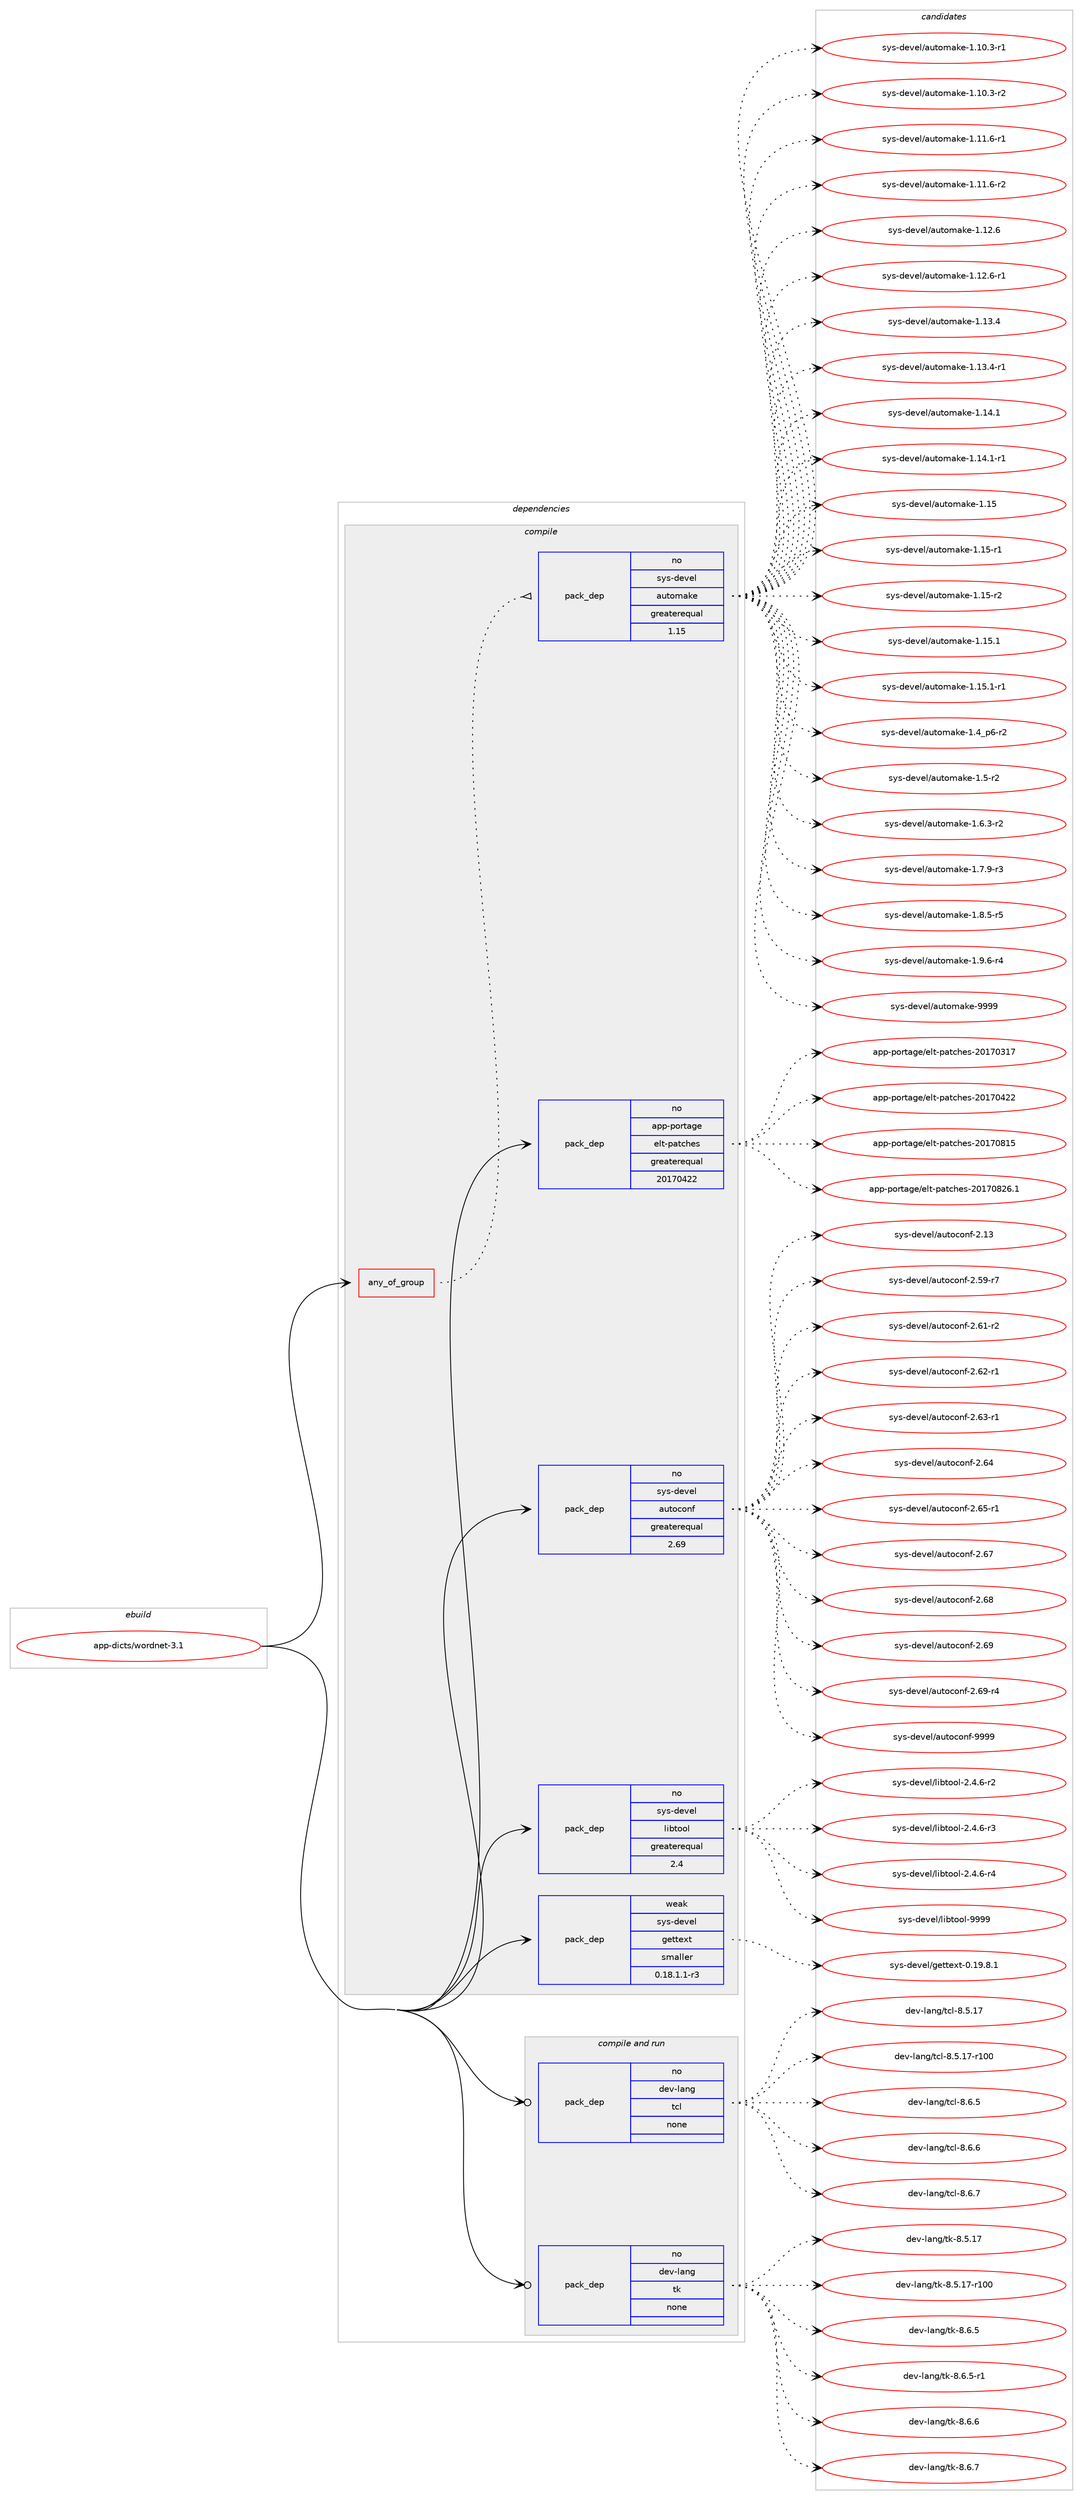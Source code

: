 digraph prolog {

# *************
# Graph options
# *************

newrank=true;
concentrate=true;
compound=true;
graph [rankdir=LR,fontname=Helvetica,fontsize=10,ranksep=1.5];#, ranksep=2.5, nodesep=0.2];
edge  [arrowhead=vee];
node  [fontname=Helvetica,fontsize=10];

# **********
# The ebuild
# **********

subgraph cluster_leftcol {
color=gray;
rank=same;
label=<<i>ebuild</i>>;
id [label="app-dicts/wordnet-3.1", color=red, width=4, href="../app-dicts/wordnet-3.1.svg"];
}

# ****************
# The dependencies
# ****************

subgraph cluster_midcol {
color=gray;
label=<<i>dependencies</i>>;
subgraph cluster_compile {
fillcolor="#eeeeee";
style=filled;
label=<<i>compile</i>>;
subgraph any324 {
dependency14986 [label=<<TABLE BORDER="0" CELLBORDER="1" CELLSPACING="0" CELLPADDING="4"><TR><TD CELLPADDING="10">any_of_group</TD></TR></TABLE>>, shape=none, color=red];subgraph pack10910 {
dependency14987 [label=<<TABLE BORDER="0" CELLBORDER="1" CELLSPACING="0" CELLPADDING="4" WIDTH="220"><TR><TD ROWSPAN="6" CELLPADDING="30">pack_dep</TD></TR><TR><TD WIDTH="110">no</TD></TR><TR><TD>sys-devel</TD></TR><TR><TD>automake</TD></TR><TR><TD>greaterequal</TD></TR><TR><TD>1.15</TD></TR></TABLE>>, shape=none, color=blue];
}
dependency14986:e -> dependency14987:w [weight=20,style="dotted",arrowhead="oinv"];
}
id:e -> dependency14986:w [weight=20,style="solid",arrowhead="vee"];
subgraph pack10911 {
dependency14988 [label=<<TABLE BORDER="0" CELLBORDER="1" CELLSPACING="0" CELLPADDING="4" WIDTH="220"><TR><TD ROWSPAN="6" CELLPADDING="30">pack_dep</TD></TR><TR><TD WIDTH="110">no</TD></TR><TR><TD>app-portage</TD></TR><TR><TD>elt-patches</TD></TR><TR><TD>greaterequal</TD></TR><TR><TD>20170422</TD></TR></TABLE>>, shape=none, color=blue];
}
id:e -> dependency14988:w [weight=20,style="solid",arrowhead="vee"];
subgraph pack10912 {
dependency14989 [label=<<TABLE BORDER="0" CELLBORDER="1" CELLSPACING="0" CELLPADDING="4" WIDTH="220"><TR><TD ROWSPAN="6" CELLPADDING="30">pack_dep</TD></TR><TR><TD WIDTH="110">no</TD></TR><TR><TD>sys-devel</TD></TR><TR><TD>autoconf</TD></TR><TR><TD>greaterequal</TD></TR><TR><TD>2.69</TD></TR></TABLE>>, shape=none, color=blue];
}
id:e -> dependency14989:w [weight=20,style="solid",arrowhead="vee"];
subgraph pack10913 {
dependency14990 [label=<<TABLE BORDER="0" CELLBORDER="1" CELLSPACING="0" CELLPADDING="4" WIDTH="220"><TR><TD ROWSPAN="6" CELLPADDING="30">pack_dep</TD></TR><TR><TD WIDTH="110">no</TD></TR><TR><TD>sys-devel</TD></TR><TR><TD>libtool</TD></TR><TR><TD>greaterequal</TD></TR><TR><TD>2.4</TD></TR></TABLE>>, shape=none, color=blue];
}
id:e -> dependency14990:w [weight=20,style="solid",arrowhead="vee"];
subgraph pack10914 {
dependency14991 [label=<<TABLE BORDER="0" CELLBORDER="1" CELLSPACING="0" CELLPADDING="4" WIDTH="220"><TR><TD ROWSPAN="6" CELLPADDING="30">pack_dep</TD></TR><TR><TD WIDTH="110">weak</TD></TR><TR><TD>sys-devel</TD></TR><TR><TD>gettext</TD></TR><TR><TD>smaller</TD></TR><TR><TD>0.18.1.1-r3</TD></TR></TABLE>>, shape=none, color=blue];
}
id:e -> dependency14991:w [weight=20,style="solid",arrowhead="vee"];
}
subgraph cluster_compileandrun {
fillcolor="#eeeeee";
style=filled;
label=<<i>compile and run</i>>;
subgraph pack10915 {
dependency14992 [label=<<TABLE BORDER="0" CELLBORDER="1" CELLSPACING="0" CELLPADDING="4" WIDTH="220"><TR><TD ROWSPAN="6" CELLPADDING="30">pack_dep</TD></TR><TR><TD WIDTH="110">no</TD></TR><TR><TD>dev-lang</TD></TR><TR><TD>tcl</TD></TR><TR><TD>none</TD></TR><TR><TD></TD></TR></TABLE>>, shape=none, color=blue];
}
id:e -> dependency14992:w [weight=20,style="solid",arrowhead="odotvee"];
subgraph pack10916 {
dependency14993 [label=<<TABLE BORDER="0" CELLBORDER="1" CELLSPACING="0" CELLPADDING="4" WIDTH="220"><TR><TD ROWSPAN="6" CELLPADDING="30">pack_dep</TD></TR><TR><TD WIDTH="110">no</TD></TR><TR><TD>dev-lang</TD></TR><TR><TD>tk</TD></TR><TR><TD>none</TD></TR><TR><TD></TD></TR></TABLE>>, shape=none, color=blue];
}
id:e -> dependency14993:w [weight=20,style="solid",arrowhead="odotvee"];
}
subgraph cluster_run {
fillcolor="#eeeeee";
style=filled;
label=<<i>run</i>>;
}
}

# **************
# The candidates
# **************

subgraph cluster_choices {
rank=same;
color=gray;
label=<<i>candidates</i>>;

subgraph choice10910 {
color=black;
nodesep=1;
choice11512111545100101118101108479711711611110997107101454946494846514511449 [label="sys-devel/automake-1.10.3-r1", color=red, width=4,href="../sys-devel/automake-1.10.3-r1.svg"];
choice11512111545100101118101108479711711611110997107101454946494846514511450 [label="sys-devel/automake-1.10.3-r2", color=red, width=4,href="../sys-devel/automake-1.10.3-r2.svg"];
choice11512111545100101118101108479711711611110997107101454946494946544511449 [label="sys-devel/automake-1.11.6-r1", color=red, width=4,href="../sys-devel/automake-1.11.6-r1.svg"];
choice11512111545100101118101108479711711611110997107101454946494946544511450 [label="sys-devel/automake-1.11.6-r2", color=red, width=4,href="../sys-devel/automake-1.11.6-r2.svg"];
choice1151211154510010111810110847971171161111099710710145494649504654 [label="sys-devel/automake-1.12.6", color=red, width=4,href="../sys-devel/automake-1.12.6.svg"];
choice11512111545100101118101108479711711611110997107101454946495046544511449 [label="sys-devel/automake-1.12.6-r1", color=red, width=4,href="../sys-devel/automake-1.12.6-r1.svg"];
choice1151211154510010111810110847971171161111099710710145494649514652 [label="sys-devel/automake-1.13.4", color=red, width=4,href="../sys-devel/automake-1.13.4.svg"];
choice11512111545100101118101108479711711611110997107101454946495146524511449 [label="sys-devel/automake-1.13.4-r1", color=red, width=4,href="../sys-devel/automake-1.13.4-r1.svg"];
choice1151211154510010111810110847971171161111099710710145494649524649 [label="sys-devel/automake-1.14.1", color=red, width=4,href="../sys-devel/automake-1.14.1.svg"];
choice11512111545100101118101108479711711611110997107101454946495246494511449 [label="sys-devel/automake-1.14.1-r1", color=red, width=4,href="../sys-devel/automake-1.14.1-r1.svg"];
choice115121115451001011181011084797117116111109971071014549464953 [label="sys-devel/automake-1.15", color=red, width=4,href="../sys-devel/automake-1.15.svg"];
choice1151211154510010111810110847971171161111099710710145494649534511449 [label="sys-devel/automake-1.15-r1", color=red, width=4,href="../sys-devel/automake-1.15-r1.svg"];
choice1151211154510010111810110847971171161111099710710145494649534511450 [label="sys-devel/automake-1.15-r2", color=red, width=4,href="../sys-devel/automake-1.15-r2.svg"];
choice1151211154510010111810110847971171161111099710710145494649534649 [label="sys-devel/automake-1.15.1", color=red, width=4,href="../sys-devel/automake-1.15.1.svg"];
choice11512111545100101118101108479711711611110997107101454946495346494511449 [label="sys-devel/automake-1.15.1-r1", color=red, width=4,href="../sys-devel/automake-1.15.1-r1.svg"];
choice115121115451001011181011084797117116111109971071014549465295112544511450 [label="sys-devel/automake-1.4_p6-r2", color=red, width=4,href="../sys-devel/automake-1.4_p6-r2.svg"];
choice11512111545100101118101108479711711611110997107101454946534511450 [label="sys-devel/automake-1.5-r2", color=red, width=4,href="../sys-devel/automake-1.5-r2.svg"];
choice115121115451001011181011084797117116111109971071014549465446514511450 [label="sys-devel/automake-1.6.3-r2", color=red, width=4,href="../sys-devel/automake-1.6.3-r2.svg"];
choice115121115451001011181011084797117116111109971071014549465546574511451 [label="sys-devel/automake-1.7.9-r3", color=red, width=4,href="../sys-devel/automake-1.7.9-r3.svg"];
choice115121115451001011181011084797117116111109971071014549465646534511453 [label="sys-devel/automake-1.8.5-r5", color=red, width=4,href="../sys-devel/automake-1.8.5-r5.svg"];
choice115121115451001011181011084797117116111109971071014549465746544511452 [label="sys-devel/automake-1.9.6-r4", color=red, width=4,href="../sys-devel/automake-1.9.6-r4.svg"];
choice115121115451001011181011084797117116111109971071014557575757 [label="sys-devel/automake-9999", color=red, width=4,href="../sys-devel/automake-9999.svg"];
dependency14987:e -> choice11512111545100101118101108479711711611110997107101454946494846514511449:w [style=dotted,weight="100"];
dependency14987:e -> choice11512111545100101118101108479711711611110997107101454946494846514511450:w [style=dotted,weight="100"];
dependency14987:e -> choice11512111545100101118101108479711711611110997107101454946494946544511449:w [style=dotted,weight="100"];
dependency14987:e -> choice11512111545100101118101108479711711611110997107101454946494946544511450:w [style=dotted,weight="100"];
dependency14987:e -> choice1151211154510010111810110847971171161111099710710145494649504654:w [style=dotted,weight="100"];
dependency14987:e -> choice11512111545100101118101108479711711611110997107101454946495046544511449:w [style=dotted,weight="100"];
dependency14987:e -> choice1151211154510010111810110847971171161111099710710145494649514652:w [style=dotted,weight="100"];
dependency14987:e -> choice11512111545100101118101108479711711611110997107101454946495146524511449:w [style=dotted,weight="100"];
dependency14987:e -> choice1151211154510010111810110847971171161111099710710145494649524649:w [style=dotted,weight="100"];
dependency14987:e -> choice11512111545100101118101108479711711611110997107101454946495246494511449:w [style=dotted,weight="100"];
dependency14987:e -> choice115121115451001011181011084797117116111109971071014549464953:w [style=dotted,weight="100"];
dependency14987:e -> choice1151211154510010111810110847971171161111099710710145494649534511449:w [style=dotted,weight="100"];
dependency14987:e -> choice1151211154510010111810110847971171161111099710710145494649534511450:w [style=dotted,weight="100"];
dependency14987:e -> choice1151211154510010111810110847971171161111099710710145494649534649:w [style=dotted,weight="100"];
dependency14987:e -> choice11512111545100101118101108479711711611110997107101454946495346494511449:w [style=dotted,weight="100"];
dependency14987:e -> choice115121115451001011181011084797117116111109971071014549465295112544511450:w [style=dotted,weight="100"];
dependency14987:e -> choice11512111545100101118101108479711711611110997107101454946534511450:w [style=dotted,weight="100"];
dependency14987:e -> choice115121115451001011181011084797117116111109971071014549465446514511450:w [style=dotted,weight="100"];
dependency14987:e -> choice115121115451001011181011084797117116111109971071014549465546574511451:w [style=dotted,weight="100"];
dependency14987:e -> choice115121115451001011181011084797117116111109971071014549465646534511453:w [style=dotted,weight="100"];
dependency14987:e -> choice115121115451001011181011084797117116111109971071014549465746544511452:w [style=dotted,weight="100"];
dependency14987:e -> choice115121115451001011181011084797117116111109971071014557575757:w [style=dotted,weight="100"];
}
subgraph choice10911 {
color=black;
nodesep=1;
choice97112112451121111141169710310147101108116451129711699104101115455048495548514955 [label="app-portage/elt-patches-20170317", color=red, width=4,href="../app-portage/elt-patches-20170317.svg"];
choice97112112451121111141169710310147101108116451129711699104101115455048495548525050 [label="app-portage/elt-patches-20170422", color=red, width=4,href="../app-portage/elt-patches-20170422.svg"];
choice97112112451121111141169710310147101108116451129711699104101115455048495548564953 [label="app-portage/elt-patches-20170815", color=red, width=4,href="../app-portage/elt-patches-20170815.svg"];
choice971121124511211111411697103101471011081164511297116991041011154550484955485650544649 [label="app-portage/elt-patches-20170826.1", color=red, width=4,href="../app-portage/elt-patches-20170826.1.svg"];
dependency14988:e -> choice97112112451121111141169710310147101108116451129711699104101115455048495548514955:w [style=dotted,weight="100"];
dependency14988:e -> choice97112112451121111141169710310147101108116451129711699104101115455048495548525050:w [style=dotted,weight="100"];
dependency14988:e -> choice97112112451121111141169710310147101108116451129711699104101115455048495548564953:w [style=dotted,weight="100"];
dependency14988:e -> choice971121124511211111411697103101471011081164511297116991041011154550484955485650544649:w [style=dotted,weight="100"];
}
subgraph choice10912 {
color=black;
nodesep=1;
choice115121115451001011181011084797117116111991111101024550464951 [label="sys-devel/autoconf-2.13", color=red, width=4,href="../sys-devel/autoconf-2.13.svg"];
choice1151211154510010111810110847971171161119911111010245504653574511455 [label="sys-devel/autoconf-2.59-r7", color=red, width=4,href="../sys-devel/autoconf-2.59-r7.svg"];
choice1151211154510010111810110847971171161119911111010245504654494511450 [label="sys-devel/autoconf-2.61-r2", color=red, width=4,href="../sys-devel/autoconf-2.61-r2.svg"];
choice1151211154510010111810110847971171161119911111010245504654504511449 [label="sys-devel/autoconf-2.62-r1", color=red, width=4,href="../sys-devel/autoconf-2.62-r1.svg"];
choice1151211154510010111810110847971171161119911111010245504654514511449 [label="sys-devel/autoconf-2.63-r1", color=red, width=4,href="../sys-devel/autoconf-2.63-r1.svg"];
choice115121115451001011181011084797117116111991111101024550465452 [label="sys-devel/autoconf-2.64", color=red, width=4,href="../sys-devel/autoconf-2.64.svg"];
choice1151211154510010111810110847971171161119911111010245504654534511449 [label="sys-devel/autoconf-2.65-r1", color=red, width=4,href="../sys-devel/autoconf-2.65-r1.svg"];
choice115121115451001011181011084797117116111991111101024550465455 [label="sys-devel/autoconf-2.67", color=red, width=4,href="../sys-devel/autoconf-2.67.svg"];
choice115121115451001011181011084797117116111991111101024550465456 [label="sys-devel/autoconf-2.68", color=red, width=4,href="../sys-devel/autoconf-2.68.svg"];
choice115121115451001011181011084797117116111991111101024550465457 [label="sys-devel/autoconf-2.69", color=red, width=4,href="../sys-devel/autoconf-2.69.svg"];
choice1151211154510010111810110847971171161119911111010245504654574511452 [label="sys-devel/autoconf-2.69-r4", color=red, width=4,href="../sys-devel/autoconf-2.69-r4.svg"];
choice115121115451001011181011084797117116111991111101024557575757 [label="sys-devel/autoconf-9999", color=red, width=4,href="../sys-devel/autoconf-9999.svg"];
dependency14989:e -> choice115121115451001011181011084797117116111991111101024550464951:w [style=dotted,weight="100"];
dependency14989:e -> choice1151211154510010111810110847971171161119911111010245504653574511455:w [style=dotted,weight="100"];
dependency14989:e -> choice1151211154510010111810110847971171161119911111010245504654494511450:w [style=dotted,weight="100"];
dependency14989:e -> choice1151211154510010111810110847971171161119911111010245504654504511449:w [style=dotted,weight="100"];
dependency14989:e -> choice1151211154510010111810110847971171161119911111010245504654514511449:w [style=dotted,weight="100"];
dependency14989:e -> choice115121115451001011181011084797117116111991111101024550465452:w [style=dotted,weight="100"];
dependency14989:e -> choice1151211154510010111810110847971171161119911111010245504654534511449:w [style=dotted,weight="100"];
dependency14989:e -> choice115121115451001011181011084797117116111991111101024550465455:w [style=dotted,weight="100"];
dependency14989:e -> choice115121115451001011181011084797117116111991111101024550465456:w [style=dotted,weight="100"];
dependency14989:e -> choice115121115451001011181011084797117116111991111101024550465457:w [style=dotted,weight="100"];
dependency14989:e -> choice1151211154510010111810110847971171161119911111010245504654574511452:w [style=dotted,weight="100"];
dependency14989:e -> choice115121115451001011181011084797117116111991111101024557575757:w [style=dotted,weight="100"];
}
subgraph choice10913 {
color=black;
nodesep=1;
choice1151211154510010111810110847108105981161111111084550465246544511450 [label="sys-devel/libtool-2.4.6-r2", color=red, width=4,href="../sys-devel/libtool-2.4.6-r2.svg"];
choice1151211154510010111810110847108105981161111111084550465246544511451 [label="sys-devel/libtool-2.4.6-r3", color=red, width=4,href="../sys-devel/libtool-2.4.6-r3.svg"];
choice1151211154510010111810110847108105981161111111084550465246544511452 [label="sys-devel/libtool-2.4.6-r4", color=red, width=4,href="../sys-devel/libtool-2.4.6-r4.svg"];
choice1151211154510010111810110847108105981161111111084557575757 [label="sys-devel/libtool-9999", color=red, width=4,href="../sys-devel/libtool-9999.svg"];
dependency14990:e -> choice1151211154510010111810110847108105981161111111084550465246544511450:w [style=dotted,weight="100"];
dependency14990:e -> choice1151211154510010111810110847108105981161111111084550465246544511451:w [style=dotted,weight="100"];
dependency14990:e -> choice1151211154510010111810110847108105981161111111084550465246544511452:w [style=dotted,weight="100"];
dependency14990:e -> choice1151211154510010111810110847108105981161111111084557575757:w [style=dotted,weight="100"];
}
subgraph choice10914 {
color=black;
nodesep=1;
choice1151211154510010111810110847103101116116101120116454846495746564649 [label="sys-devel/gettext-0.19.8.1", color=red, width=4,href="../sys-devel/gettext-0.19.8.1.svg"];
dependency14991:e -> choice1151211154510010111810110847103101116116101120116454846495746564649:w [style=dotted,weight="100"];
}
subgraph choice10915 {
color=black;
nodesep=1;
choice1001011184510897110103471169910845564653464955 [label="dev-lang/tcl-8.5.17", color=red, width=4,href="../dev-lang/tcl-8.5.17.svg"];
choice100101118451089711010347116991084556465346495545114494848 [label="dev-lang/tcl-8.5.17-r100", color=red, width=4,href="../dev-lang/tcl-8.5.17-r100.svg"];
choice10010111845108971101034711699108455646544653 [label="dev-lang/tcl-8.6.5", color=red, width=4,href="../dev-lang/tcl-8.6.5.svg"];
choice10010111845108971101034711699108455646544654 [label="dev-lang/tcl-8.6.6", color=red, width=4,href="../dev-lang/tcl-8.6.6.svg"];
choice10010111845108971101034711699108455646544655 [label="dev-lang/tcl-8.6.7", color=red, width=4,href="../dev-lang/tcl-8.6.7.svg"];
dependency14992:e -> choice1001011184510897110103471169910845564653464955:w [style=dotted,weight="100"];
dependency14992:e -> choice100101118451089711010347116991084556465346495545114494848:w [style=dotted,weight="100"];
dependency14992:e -> choice10010111845108971101034711699108455646544653:w [style=dotted,weight="100"];
dependency14992:e -> choice10010111845108971101034711699108455646544654:w [style=dotted,weight="100"];
dependency14992:e -> choice10010111845108971101034711699108455646544655:w [style=dotted,weight="100"];
}
subgraph choice10916 {
color=black;
nodesep=1;
choice10010111845108971101034711610745564653464955 [label="dev-lang/tk-8.5.17", color=red, width=4,href="../dev-lang/tk-8.5.17.svg"];
choice1001011184510897110103471161074556465346495545114494848 [label="dev-lang/tk-8.5.17-r100", color=red, width=4,href="../dev-lang/tk-8.5.17-r100.svg"];
choice100101118451089711010347116107455646544653 [label="dev-lang/tk-8.6.5", color=red, width=4,href="../dev-lang/tk-8.6.5.svg"];
choice1001011184510897110103471161074556465446534511449 [label="dev-lang/tk-8.6.5-r1", color=red, width=4,href="../dev-lang/tk-8.6.5-r1.svg"];
choice100101118451089711010347116107455646544654 [label="dev-lang/tk-8.6.6", color=red, width=4,href="../dev-lang/tk-8.6.6.svg"];
choice100101118451089711010347116107455646544655 [label="dev-lang/tk-8.6.7", color=red, width=4,href="../dev-lang/tk-8.6.7.svg"];
dependency14993:e -> choice10010111845108971101034711610745564653464955:w [style=dotted,weight="100"];
dependency14993:e -> choice1001011184510897110103471161074556465346495545114494848:w [style=dotted,weight="100"];
dependency14993:e -> choice100101118451089711010347116107455646544653:w [style=dotted,weight="100"];
dependency14993:e -> choice1001011184510897110103471161074556465446534511449:w [style=dotted,weight="100"];
dependency14993:e -> choice100101118451089711010347116107455646544654:w [style=dotted,weight="100"];
dependency14993:e -> choice100101118451089711010347116107455646544655:w [style=dotted,weight="100"];
}
}

}
